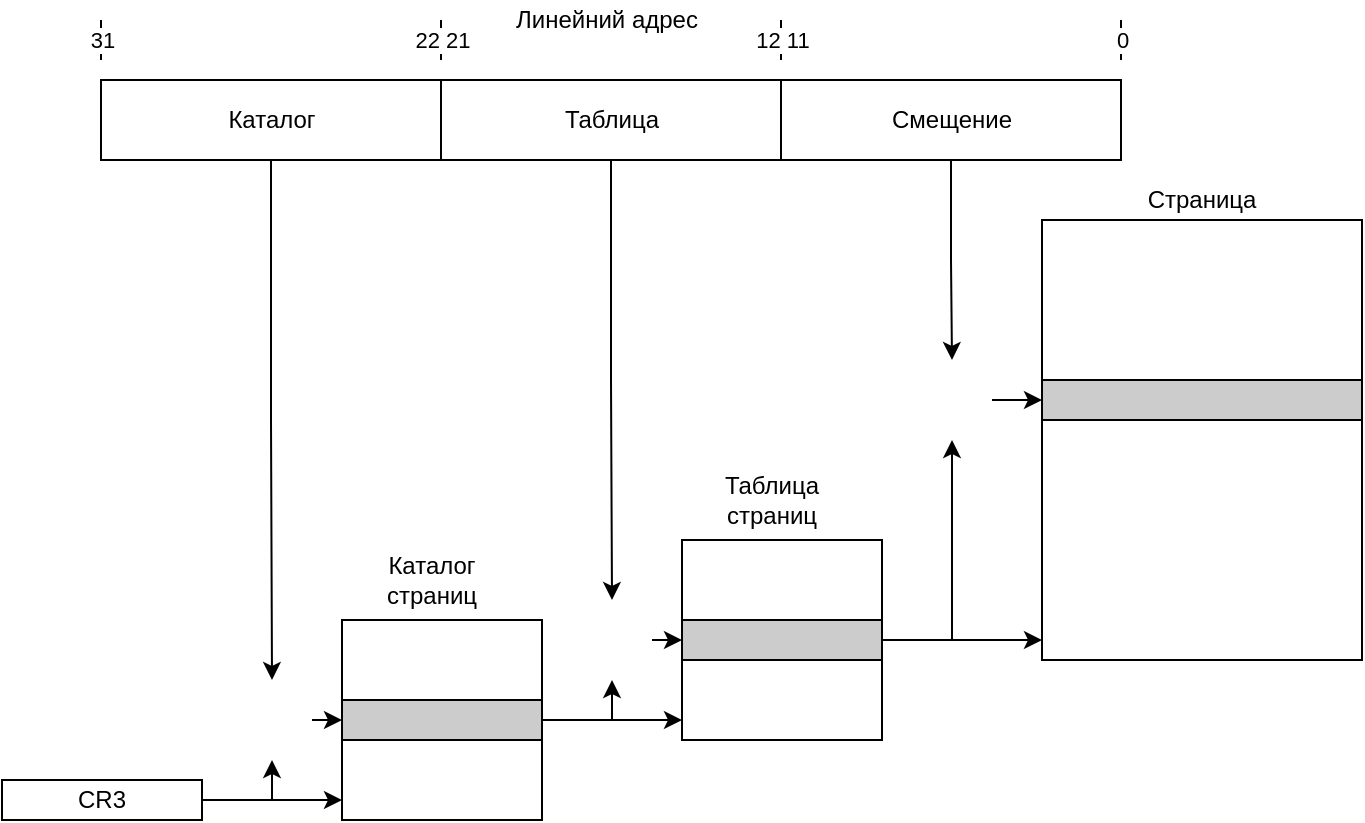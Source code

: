 <mxfile version="14.6.9" type="device"><diagram id="BVb8TUbjRmI0XmWEu7X3" name="Page-1"><mxGraphModel dx="1023" dy="788" grid="1" gridSize="10" guides="1" tooltips="1" connect="1" arrows="1" fold="1" page="1" pageScale="1" pageWidth="850" pageHeight="1100" math="0" shadow="0"><root><mxCell id="0"/><mxCell id="1" parent="0"/><mxCell id="dCynQxHkaQVRh3o3-fUQ-49" style="edgeStyle=orthogonalEdgeStyle;rounded=0;orthogonalLoop=1;jettySize=auto;html=1;entryX=0.5;entryY=0;entryDx=0;entryDy=0;" edge="1" parent="1" source="dCynQxHkaQVRh3o3-fUQ-3" target="dCynQxHkaQVRh3o3-fUQ-48"><mxGeometry relative="1" as="geometry"/></mxCell><mxCell id="dCynQxHkaQVRh3o3-fUQ-3" value="Каталог" style="rounded=0;whiteSpace=wrap;html=1;" vertex="1" parent="1"><mxGeometry x="89.5" y="150" width="170" height="40" as="geometry"/></mxCell><mxCell id="dCynQxHkaQVRh3o3-fUQ-42" style="edgeStyle=orthogonalEdgeStyle;rounded=0;orthogonalLoop=1;jettySize=auto;html=1;" edge="1" parent="1" source="dCynQxHkaQVRh3o3-fUQ-4" target="dCynQxHkaQVRh3o3-fUQ-40"><mxGeometry relative="1" as="geometry"/></mxCell><mxCell id="dCynQxHkaQVRh3o3-fUQ-4" value="Таблица" style="rounded=0;whiteSpace=wrap;html=1;" vertex="1" parent="1"><mxGeometry x="259.5" y="150" width="170" height="40" as="geometry"/></mxCell><mxCell id="dCynQxHkaQVRh3o3-fUQ-32" style="edgeStyle=orthogonalEdgeStyle;rounded=0;orthogonalLoop=1;jettySize=auto;html=1;" edge="1" parent="1" source="dCynQxHkaQVRh3o3-fUQ-5" target="dCynQxHkaQVRh3o3-fUQ-30"><mxGeometry relative="1" as="geometry"/></mxCell><mxCell id="dCynQxHkaQVRh3o3-fUQ-5" value="Смещение" style="rounded=0;whiteSpace=wrap;html=1;" vertex="1" parent="1"><mxGeometry x="429.5" y="150" width="170" height="40" as="geometry"/></mxCell><mxCell id="dCynQxHkaQVRh3o3-fUQ-6" value="0" style="endArrow=none;html=1;" edge="1" parent="1"><mxGeometry width="50" height="50" relative="1" as="geometry"><mxPoint x="599.5" y="140" as="sourcePoint"/><mxPoint x="599.5" y="120" as="targetPoint"/></mxGeometry></mxCell><mxCell id="dCynQxHkaQVRh3o3-fUQ-7" value="12 11" style="endArrow=none;html=1;" edge="1" parent="1"><mxGeometry width="50" height="50" relative="1" as="geometry"><mxPoint x="429.5" y="140" as="sourcePoint"/><mxPoint x="429.5" y="120" as="targetPoint"/></mxGeometry></mxCell><mxCell id="dCynQxHkaQVRh3o3-fUQ-8" value="22 21" style="endArrow=none;html=1;" edge="1" parent="1"><mxGeometry width="50" height="50" relative="1" as="geometry"><mxPoint x="259.5" y="140" as="sourcePoint"/><mxPoint x="259.5" y="120" as="targetPoint"/></mxGeometry></mxCell><mxCell id="dCynQxHkaQVRh3o3-fUQ-9" value="31" style="endArrow=none;html=1;" edge="1" parent="1"><mxGeometry width="50" height="50" relative="1" as="geometry"><mxPoint x="89.5" y="140" as="sourcePoint"/><mxPoint x="89.5" y="120" as="targetPoint"/></mxGeometry></mxCell><mxCell id="dCynQxHkaQVRh3o3-fUQ-12" value="Линейний адрес" style="text;html=1;strokeColor=none;fillColor=none;align=center;verticalAlign=middle;whiteSpace=wrap;rounded=0;" vertex="1" parent="1"><mxGeometry x="289.5" y="110" width="105" height="20" as="geometry"/></mxCell><mxCell id="dCynQxHkaQVRh3o3-fUQ-27" value="" style="rounded=0;whiteSpace=wrap;html=1;" vertex="1" parent="1"><mxGeometry x="560" y="220" width="160" height="80" as="geometry"/></mxCell><mxCell id="dCynQxHkaQVRh3o3-fUQ-28" value="" style="rounded=0;whiteSpace=wrap;html=1;fillColor=#CCCCCC;" vertex="1" parent="1"><mxGeometry x="560" y="300" width="160" height="20" as="geometry"/></mxCell><mxCell id="dCynQxHkaQVRh3o3-fUQ-29" value="" style="rounded=0;whiteSpace=wrap;html=1;" vertex="1" parent="1"><mxGeometry x="560" y="320" width="160" height="120" as="geometry"/></mxCell><mxCell id="dCynQxHkaQVRh3o3-fUQ-31" style="edgeStyle=orthogonalEdgeStyle;rounded=0;orthogonalLoop=1;jettySize=auto;html=1;" edge="1" parent="1" source="dCynQxHkaQVRh3o3-fUQ-30" target="dCynQxHkaQVRh3o3-fUQ-28"><mxGeometry relative="1" as="geometry"/></mxCell><mxCell id="dCynQxHkaQVRh3o3-fUQ-30" value="" style="shape=image;html=1;verticalAlign=top;verticalLabelPosition=bottom;labelBackgroundColor=#ffffff;imageAspect=0;aspect=fixed;image=https://cdn2.iconfinder.com/data/icons/freecns-cumulus/16/519691-199_CircledPlus-128.png" vertex="1" parent="1"><mxGeometry x="495" y="290" width="40" height="40" as="geometry"/></mxCell><mxCell id="dCynQxHkaQVRh3o3-fUQ-33" value="Страница" style="text;html=1;strokeColor=none;fillColor=none;align=center;verticalAlign=middle;whiteSpace=wrap;rounded=0;" vertex="1" parent="1"><mxGeometry x="620" y="200" width="40" height="20" as="geometry"/></mxCell><mxCell id="dCynQxHkaQVRh3o3-fUQ-34" value="" style="rounded=0;whiteSpace=wrap;html=1;" vertex="1" parent="1"><mxGeometry x="380" y="380" width="100" height="40" as="geometry"/></mxCell><mxCell id="dCynQxHkaQVRh3o3-fUQ-39" style="edgeStyle=orthogonalEdgeStyle;rounded=0;orthogonalLoop=1;jettySize=auto;html=1;exitX=1;exitY=0.5;exitDx=0;exitDy=0;" edge="1" parent="1" source="dCynQxHkaQVRh3o3-fUQ-35" target="dCynQxHkaQVRh3o3-fUQ-30"><mxGeometry relative="1" as="geometry"/></mxCell><mxCell id="dCynQxHkaQVRh3o3-fUQ-56" style="edgeStyle=orthogonalEdgeStyle;rounded=0;orthogonalLoop=1;jettySize=auto;html=1;exitX=1;exitY=0.5;exitDx=0;exitDy=0;entryX=0;entryY=0.917;entryDx=0;entryDy=0;entryPerimeter=0;" edge="1" parent="1" source="dCynQxHkaQVRh3o3-fUQ-35" target="dCynQxHkaQVRh3o3-fUQ-29"><mxGeometry relative="1" as="geometry"><mxPoint x="550" y="430" as="targetPoint"/></mxGeometry></mxCell><mxCell id="dCynQxHkaQVRh3o3-fUQ-35" value="" style="rounded=0;whiteSpace=wrap;html=1;fillColor=#CCCCCC;" vertex="1" parent="1"><mxGeometry x="380" y="420" width="100" height="20" as="geometry"/></mxCell><mxCell id="dCynQxHkaQVRh3o3-fUQ-36" value="" style="rounded=0;whiteSpace=wrap;html=1;" vertex="1" parent="1"><mxGeometry x="380" y="440" width="100" height="40" as="geometry"/></mxCell><mxCell id="dCynQxHkaQVRh3o3-fUQ-53" style="edgeStyle=orthogonalEdgeStyle;rounded=0;orthogonalLoop=1;jettySize=auto;html=1;exitX=1;exitY=0.5;exitDx=0;exitDy=0;entryX=0;entryY=0.5;entryDx=0;entryDy=0;" edge="1" parent="1" source="dCynQxHkaQVRh3o3-fUQ-40" target="dCynQxHkaQVRh3o3-fUQ-35"><mxGeometry relative="1" as="geometry"/></mxCell><mxCell id="dCynQxHkaQVRh3o3-fUQ-40" value="" style="shape=image;html=1;verticalAlign=top;verticalLabelPosition=bottom;labelBackgroundColor=#ffffff;imageAspect=0;aspect=fixed;image=https://cdn2.iconfinder.com/data/icons/freecns-cumulus/16/519691-199_CircledPlus-128.png" vertex="1" parent="1"><mxGeometry x="325" y="410" width="40" height="40" as="geometry"/></mxCell><mxCell id="dCynQxHkaQVRh3o3-fUQ-43" value="Таблица страниц" style="text;html=1;strokeColor=none;fillColor=none;align=center;verticalAlign=middle;whiteSpace=wrap;rounded=0;" vertex="1" parent="1"><mxGeometry x="405" y="350" width="40" height="20" as="geometry"/></mxCell><mxCell id="dCynQxHkaQVRh3o3-fUQ-44" value="" style="rounded=0;whiteSpace=wrap;html=1;" vertex="1" parent="1"><mxGeometry x="210" y="420" width="100" height="40" as="geometry"/></mxCell><mxCell id="dCynQxHkaQVRh3o3-fUQ-51" style="edgeStyle=orthogonalEdgeStyle;rounded=0;orthogonalLoop=1;jettySize=auto;html=1;entryX=0;entryY=0.75;entryDx=0;entryDy=0;" edge="1" parent="1" source="dCynQxHkaQVRh3o3-fUQ-45" target="dCynQxHkaQVRh3o3-fUQ-36"><mxGeometry relative="1" as="geometry"><mxPoint x="370" y="470" as="targetPoint"/></mxGeometry></mxCell><mxCell id="dCynQxHkaQVRh3o3-fUQ-52" style="edgeStyle=orthogonalEdgeStyle;rounded=0;orthogonalLoop=1;jettySize=auto;html=1;entryX=0.5;entryY=1;entryDx=0;entryDy=0;" edge="1" parent="1" source="dCynQxHkaQVRh3o3-fUQ-45" target="dCynQxHkaQVRh3o3-fUQ-40"><mxGeometry relative="1" as="geometry"/></mxCell><mxCell id="dCynQxHkaQVRh3o3-fUQ-45" value="" style="rounded=0;whiteSpace=wrap;html=1;fillColor=#CCCCCC;" vertex="1" parent="1"><mxGeometry x="210" y="460" width="100" height="20" as="geometry"/></mxCell><mxCell id="dCynQxHkaQVRh3o3-fUQ-46" value="" style="rounded=0;whiteSpace=wrap;html=1;" vertex="1" parent="1"><mxGeometry x="210" y="480" width="100" height="40" as="geometry"/></mxCell><mxCell id="dCynQxHkaQVRh3o3-fUQ-47" value="Каталог страниц" style="text;html=1;strokeColor=none;fillColor=none;align=center;verticalAlign=middle;whiteSpace=wrap;rounded=0;" vertex="1" parent="1"><mxGeometry x="235" y="390" width="40" height="20" as="geometry"/></mxCell><mxCell id="dCynQxHkaQVRh3o3-fUQ-50" style="edgeStyle=orthogonalEdgeStyle;rounded=0;orthogonalLoop=1;jettySize=auto;html=1;exitX=1;exitY=0.5;exitDx=0;exitDy=0;entryX=0;entryY=0.5;entryDx=0;entryDy=0;" edge="1" parent="1" source="dCynQxHkaQVRh3o3-fUQ-48" target="dCynQxHkaQVRh3o3-fUQ-45"><mxGeometry relative="1" as="geometry"/></mxCell><mxCell id="dCynQxHkaQVRh3o3-fUQ-48" value="" style="shape=image;html=1;verticalAlign=top;verticalLabelPosition=bottom;labelBackgroundColor=#ffffff;imageAspect=0;aspect=fixed;image=https://cdn2.iconfinder.com/data/icons/freecns-cumulus/16/519691-199_CircledPlus-128.png" vertex="1" parent="1"><mxGeometry x="155" y="450" width="40" height="40" as="geometry"/></mxCell><mxCell id="dCynQxHkaQVRh3o3-fUQ-58" style="edgeStyle=orthogonalEdgeStyle;rounded=0;orthogonalLoop=1;jettySize=auto;html=1;entryX=0;entryY=0.75;entryDx=0;entryDy=0;" edge="1" parent="1" source="dCynQxHkaQVRh3o3-fUQ-57" target="dCynQxHkaQVRh3o3-fUQ-46"><mxGeometry relative="1" as="geometry"/></mxCell><mxCell id="dCynQxHkaQVRh3o3-fUQ-59" style="edgeStyle=orthogonalEdgeStyle;rounded=0;orthogonalLoop=1;jettySize=auto;html=1;" edge="1" parent="1" source="dCynQxHkaQVRh3o3-fUQ-57" target="dCynQxHkaQVRh3o3-fUQ-48"><mxGeometry relative="1" as="geometry"/></mxCell><mxCell id="dCynQxHkaQVRh3o3-fUQ-57" value="CR3" style="rounded=0;whiteSpace=wrap;html=1;fillColor=#FFFFFF;" vertex="1" parent="1"><mxGeometry x="40" y="500" width="100" height="20" as="geometry"/></mxCell></root></mxGraphModel></diagram></mxfile>